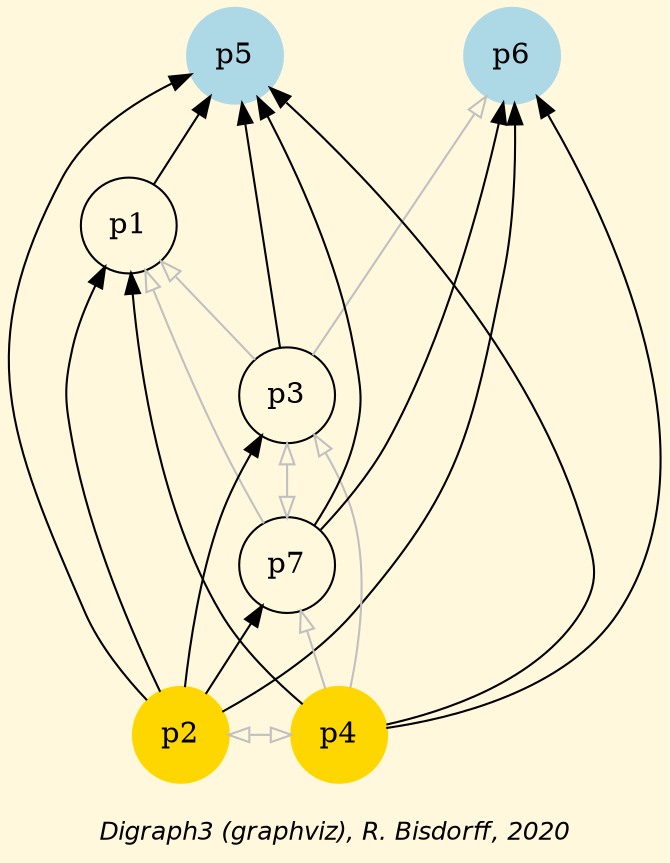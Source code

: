 digraph G {
graph [ bgcolor = cornsilk, fontname = "Helvetica-Oblique",
 fontsize = 12,
 label = "\nDigraph3 (graphviz), R. Bisdorff, 2020", size="7,7"];
n1 [shape = "circle", label = "p1"];
n2 [shape = "circle", label = "p2", style = "filled", color = gold];
n3 [shape = "circle", label = "p3"];
n4 [shape = "circle", label = "p4", style = "filled", color = gold];
n5 [shape = "circle", label = "p5", style = "filled", color = lightblue];
n6 [shape = "circle", label = "p6", style = "filled", color = lightblue];
n7 [shape = "circle", label = "p7"];
n1-> n2 [dir=back, color=black] ;
n1-> n3 [dir=back, color=grey, arrowtail=empty] ;
n1-> n4 [dir=back, color=black] ;
n1-> n5 [dir=forward, color=black] ;
n1-> n7 [dir=back, color=grey, arrowtail=empty] ;
n2-> n3 [dir=forward, color=black] ;
n2-> n4 [dir=both, color=grey, arrowhead=empty, arrowtail=empty] ;
n2-> n5 [dir=forward, color=black] ;
n2-> n6 [dir=forward, color=black] ;
n2-> n7 [dir=forward, color=black] ;
n3-> n4 [dir=back, color=grey, arrowtail=empty] ;
n3-> n5 [dir=forward, color=black] ;
n3-> n6 [dir=forward, color=grey, arrowhead=empty] ;
n3-> n7 [dir=both, color=grey, arrowhead=empty, arrowtail=empty] ;
n4-> n5 [dir=forward, color=black] ;
n4-> n6 [dir=forward, color=black] ;
n4-> n7 [dir=forward, color=grey, arrowhead=empty] ;
n5-> n7 [dir=back, color=black] ;
n6-> n7 [dir=back, color=black] ;
{rank=max; n2 n4 }
{rank=min; n5 n6 }
}
